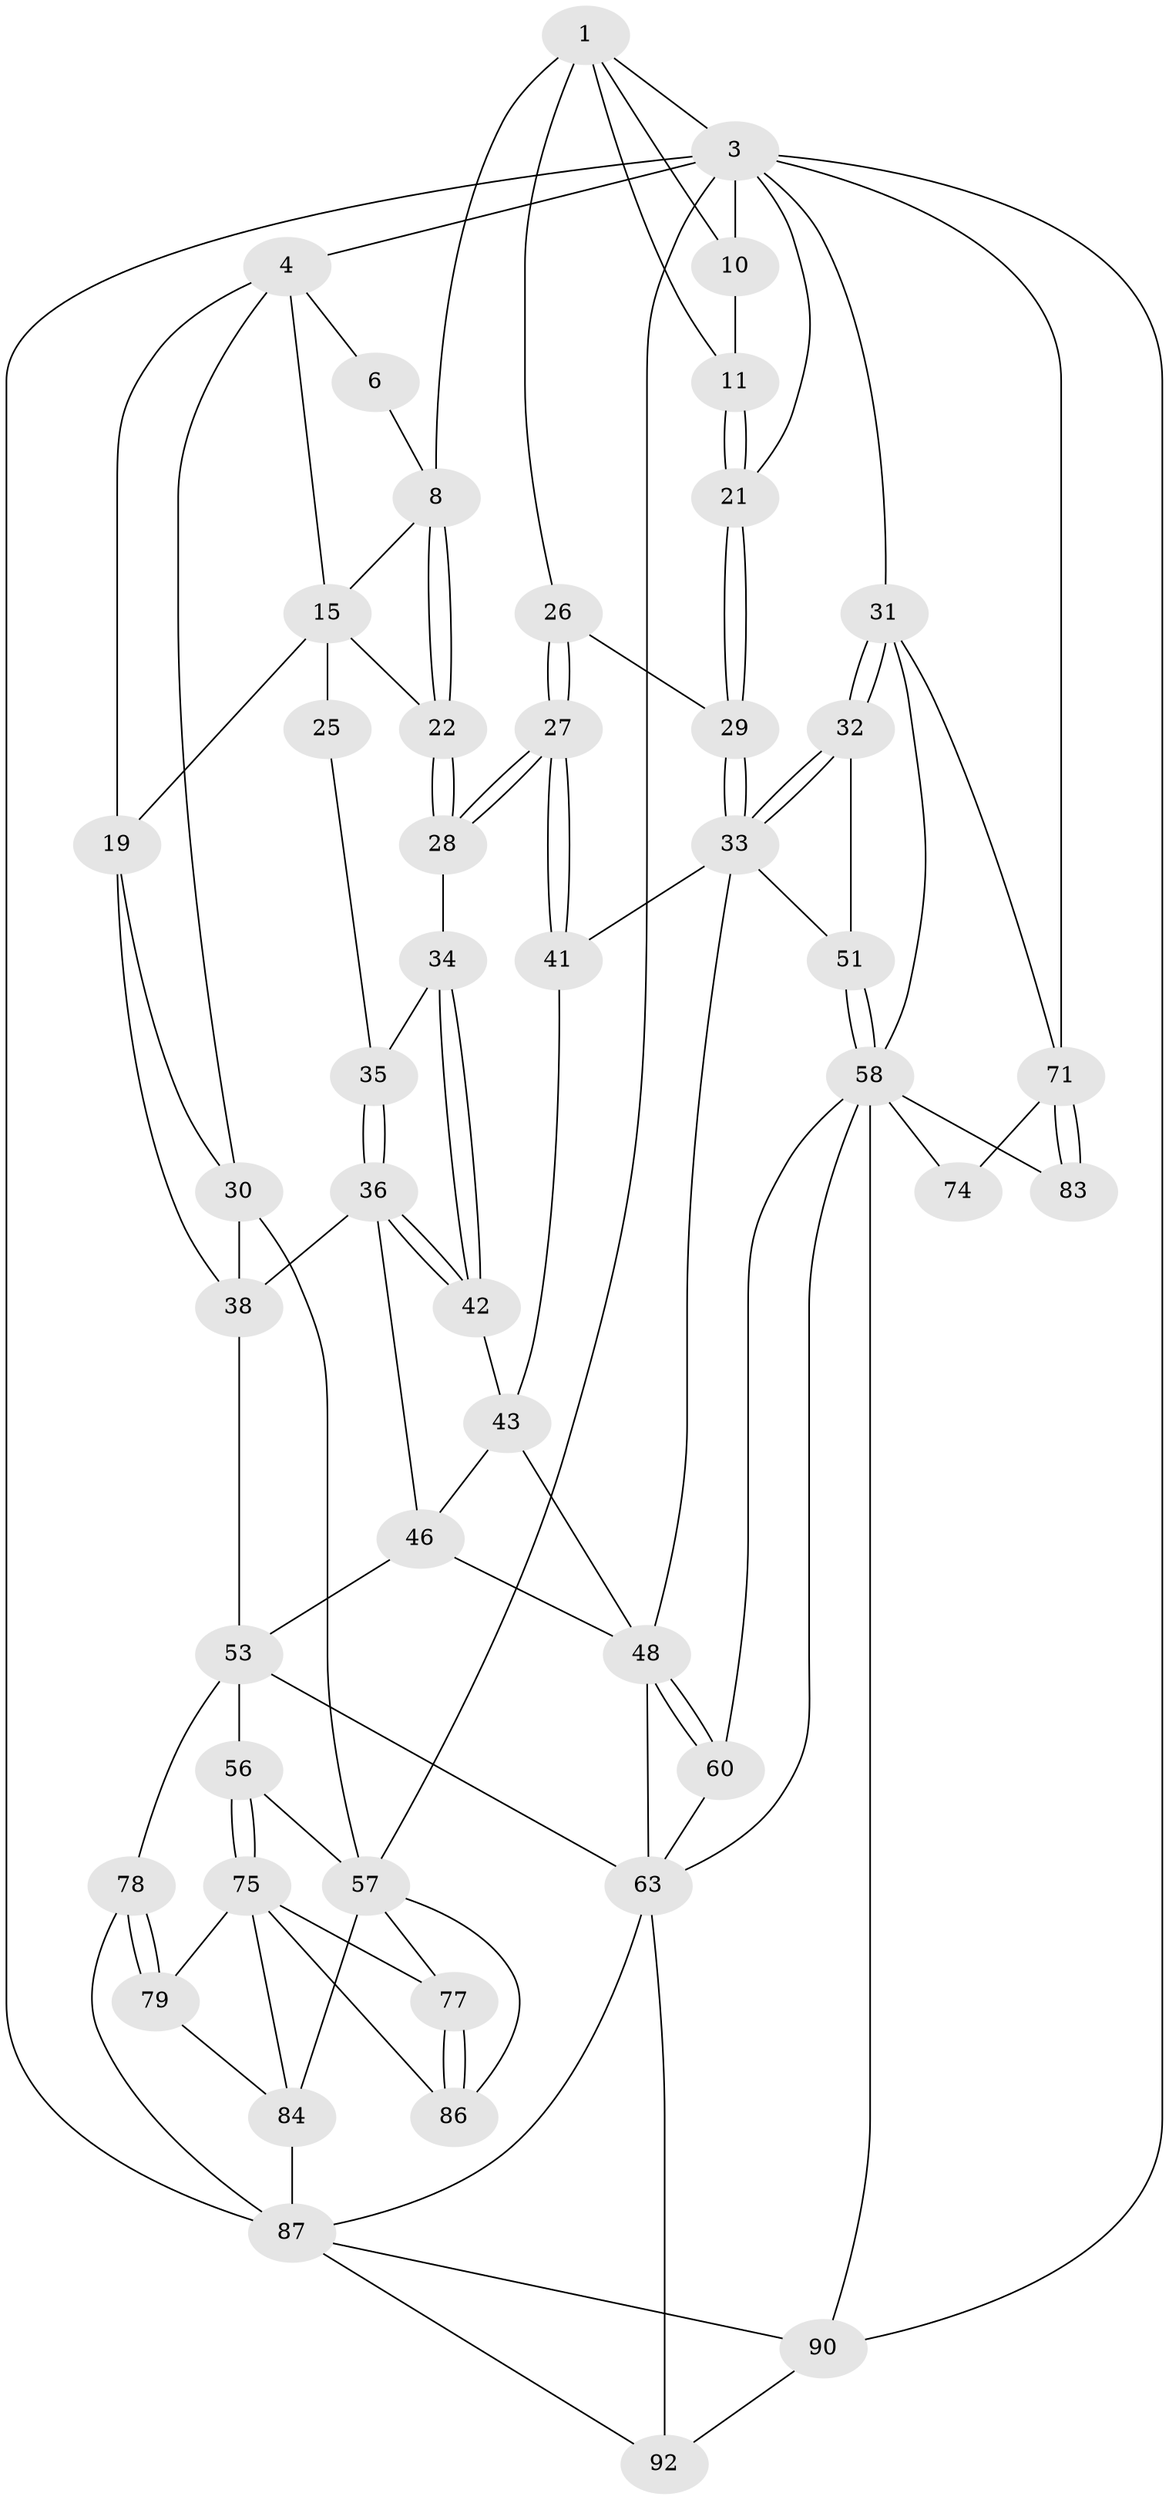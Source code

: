 // original degree distribution, {3: 0.030927835051546393, 4: 0.25773195876288657, 6: 0.24742268041237114, 5: 0.4639175257731959}
// Generated by graph-tools (version 1.1) at 2025/28/03/15/25 16:28:01]
// undirected, 48 vertices, 111 edges
graph export_dot {
graph [start="1"]
  node [color=gray90,style=filled];
  1 [pos="+0.6092691680822409+0",super="+7+2"];
  3 [pos="+1+0",super="+69+13"];
  4 [pos="+0.23794601228669113+0",super="+5"];
  6 [pos="+0.5941694262311759+0"];
  8 [pos="+0.6515588083411834+0.12473602306660712",super="+9"];
  10 [pos="+0.859598634567432+0"];
  11 [pos="+0.8098595113172555+0.011781581609805638"];
  15 [pos="+0.3792963034741742+0",super="+18+16"];
  19 [pos="+0.25301563036069685+0.2496344740464059",super="+20"];
  21 [pos="+0.8856357212647216+0.15975755470023625"];
  22 [pos="+0.6034896632599266+0.18040172508562988",super="+23"];
  25 [pos="+0.44316051985625377+0.17252536982823544"];
  26 [pos="+0.7876735241912324+0.17884781211427217"];
  27 [pos="+0.7485048711497191+0.315014888693858"];
  28 [pos="+0.6029024404861983+0.26918306243835194"];
  29 [pos="+0.8781032988517694+0.1672938240417611"];
  30 [pos="+0+0.20187244334716178",super="+44"];
  31 [pos="+1+0.39594016537809246",super="+61"];
  32 [pos="+1+0.3937602784174947"];
  33 [pos="+0.9647298476863456+0.38192356792916854",super="+40"];
  34 [pos="+0.5995447584591217+0.2715332379737751"];
  35 [pos="+0.45707347665138826+0.20091147862944722"];
  36 [pos="+0.4489258890791263+0.40492076106685254",super="+37"];
  38 [pos="+0.36614605584967536+0.42353126326342816",super="+39"];
  41 [pos="+0.7881186700217511+0.38068795901976904"];
  42 [pos="+0.5345451266219807+0.3450608333233938"];
  43 [pos="+0.6931121885533711+0.44109648057707224",super="+45"];
  46 [pos="+0.476578397344895+0.4452561993499746",super="+52"];
  48 [pos="+0.7928219274669238+0.5824643224277901",super="+49"];
  51 [pos="+0.8746618282507574+0.6118297898545467"];
  53 [pos="+0.49088440101169983+0.7617162334873665",super="+54"];
  56 [pos="+0.17030399491709167+0.6418428662733482"];
  57 [pos="+0+0.479370594946935",super="+67"];
  58 [pos="+0.8930701186751568+0.6363049603683527",super="+59"];
  60 [pos="+0.8115432000119731+0.7449312949366416"];
  63 [pos="+0.7272234366321719+0.8027032407558521",super="+66+64"];
  71 [pos="+1+1",super="+72"];
  74 [pos="+0.9460863615384949+0.7277665173200009"];
  75 [pos="+0.1699901762478672+0.6445957595186809",super="+76"];
  77 [pos="+0.030933566755713595+0.7897438396174263"];
  78 [pos="+0.44792122648629423+0.7937861307565608"];
  79 [pos="+0.23359200778630126+0.7879254419076572"];
  83 [pos="+1+0.9523422667239009"];
  84 [pos="+0.2031853741245089+0.8709085146743847",super="+93"];
  86 [pos="+0.05666225940774273+0.9702136180991078"];
  87 [pos="+0.4542763828480041+1",super="+96+88"];
  90 [pos="+0.843963633651334+0.8846989562734544",super="+91"];
  92 [pos="+0.688073087129129+0.873575325075155"];
  1 -- 8;
  1 -- 26;
  1 -- 11;
  1 -- 10;
  1 -- 3;
  3 -- 4;
  3 -- 71;
  3 -- 90;
  3 -- 87;
  3 -- 57;
  3 -- 10;
  3 -- 21;
  3 -- 31;
  4 -- 30;
  4 -- 6;
  4 -- 15;
  4 -- 19;
  6 -- 8;
  8 -- 22;
  8 -- 22;
  8 -- 15;
  10 -- 11;
  11 -- 21;
  11 -- 21;
  15 -- 25 [weight=2];
  15 -- 19;
  15 -- 22 [weight=2];
  19 -- 30;
  19 -- 38;
  21 -- 29;
  21 -- 29;
  22 -- 28;
  22 -- 28;
  25 -- 35;
  26 -- 27;
  26 -- 27;
  26 -- 29;
  27 -- 28;
  27 -- 28;
  27 -- 41;
  27 -- 41;
  28 -- 34;
  29 -- 33;
  29 -- 33;
  30 -- 57 [weight=2];
  30 -- 38;
  31 -- 32;
  31 -- 32;
  31 -- 58;
  31 -- 71;
  32 -- 33;
  32 -- 33;
  32 -- 51;
  33 -- 48;
  33 -- 51;
  33 -- 41;
  34 -- 35;
  34 -- 42;
  34 -- 42;
  35 -- 36;
  35 -- 36;
  36 -- 42;
  36 -- 42;
  36 -- 38;
  36 -- 46;
  38 -- 53;
  41 -- 43;
  42 -- 43;
  43 -- 46;
  43 -- 48;
  46 -- 48;
  46 -- 53;
  48 -- 60;
  48 -- 60;
  48 -- 63;
  51 -- 58;
  51 -- 58;
  53 -- 63;
  53 -- 56;
  53 -- 78;
  56 -- 57;
  56 -- 75;
  56 -- 75;
  57 -- 77;
  57 -- 86;
  57 -- 84;
  58 -- 83 [weight=2];
  58 -- 74;
  58 -- 90;
  58 -- 60;
  58 -- 63;
  60 -- 63;
  63 -- 92;
  63 -- 87;
  71 -- 83;
  71 -- 83;
  71 -- 74;
  75 -- 79;
  75 -- 84;
  75 -- 77;
  75 -- 86;
  77 -- 86;
  77 -- 86;
  78 -- 79;
  78 -- 79;
  78 -- 87;
  79 -- 84;
  84 -- 87 [weight=2];
  87 -- 90;
  87 -- 92;
  90 -- 92;
}
